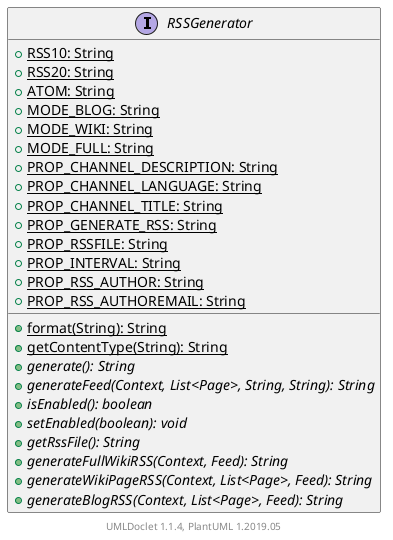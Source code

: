 @startuml

    interface RSSGenerator [[RSSGenerator.html]] {
        {static} +RSS10: String
        {static} +RSS20: String
        {static} +ATOM: String
        {static} +MODE_BLOG: String
        {static} +MODE_WIKI: String
        {static} +MODE_FULL: String
        {static} +PROP_CHANNEL_DESCRIPTION: String
        {static} +PROP_CHANNEL_LANGUAGE: String
        {static} +PROP_CHANNEL_TITLE: String
        {static} +PROP_GENERATE_RSS: String
        {static} +PROP_RSSFILE: String
        {static} +PROP_INTERVAL: String
        {static} +PROP_RSS_AUTHOR: String
        {static} +PROP_RSS_AUTHOREMAIL: String
        {static} +format(String): String
        {static} +getContentType(String): String
        {abstract} +generate(): String
        {abstract} +generateFeed(Context, List<Page>, String, String): String
        {abstract} +isEnabled(): boolean
        {abstract} +setEnabled(boolean): void
        {abstract} +getRssFile(): String
        {abstract} +generateFullWikiRSS(Context, Feed): String
        {abstract} +generateWikiPageRSS(Context, List<Page>, Feed): String
        {abstract} +generateBlogRSS(Context, List<Page>, Feed): String
    }


    center footer UMLDoclet 1.1.4, PlantUML 1.2019.05
@enduml
